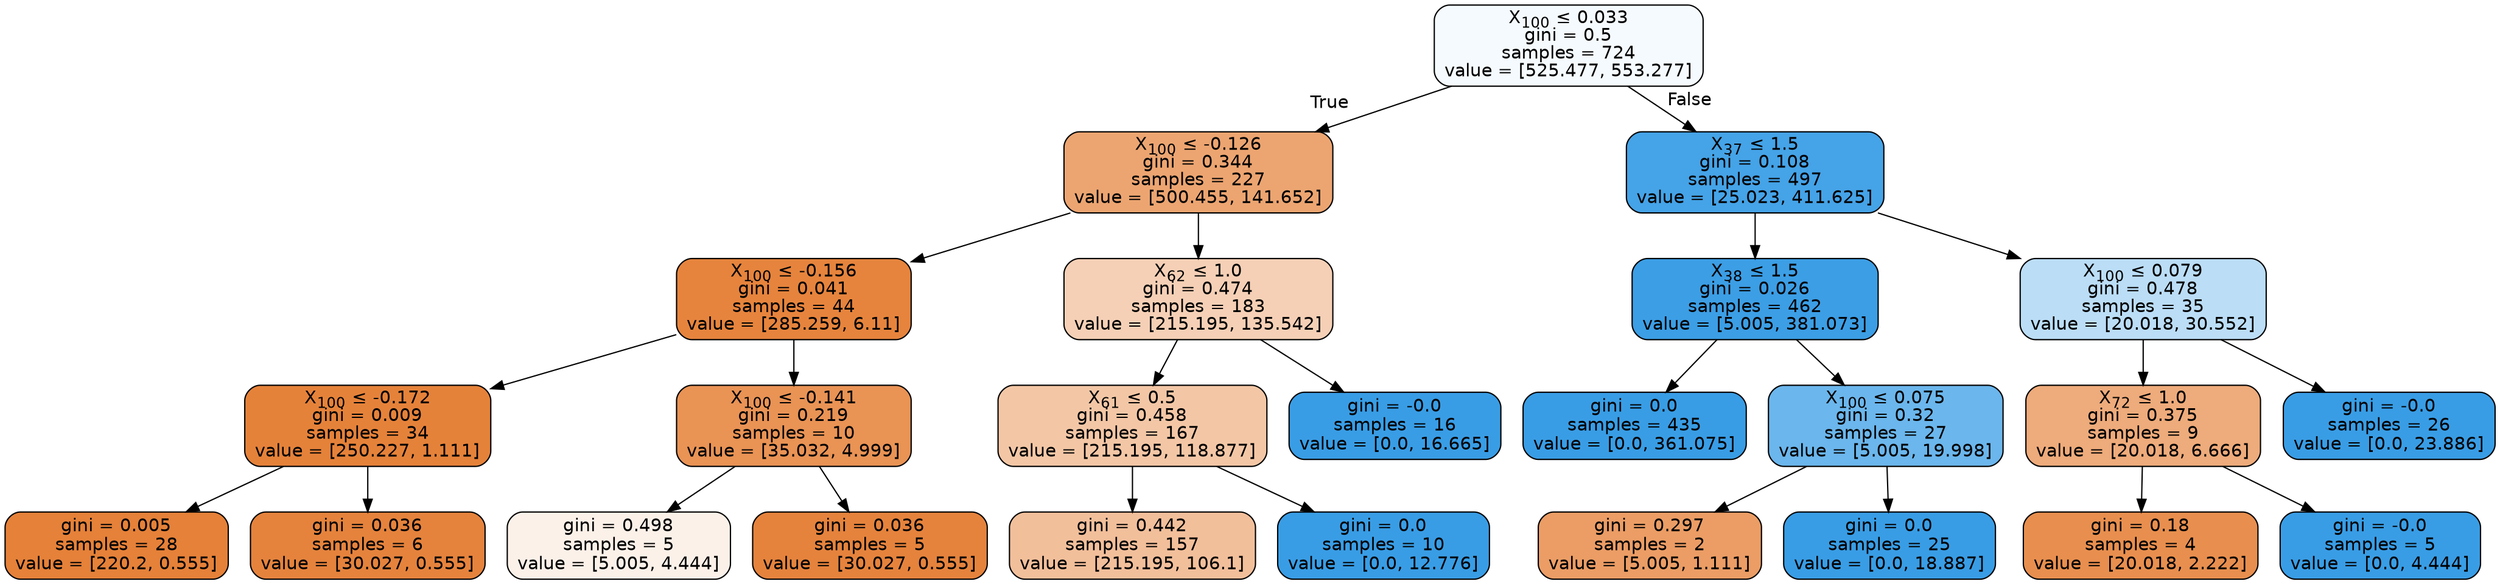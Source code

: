 digraph Tree {
node [shape=box, style="filled, rounded", color="black", fontname=helvetica] ;
edge [fontname=helvetica] ;
0 [label=<X<SUB>100</SUB> &le; 0.033<br/>gini = 0.5<br/>samples = 724<br/>value = [525.477, 553.277]>, fillcolor="#f5fafe"] ;
1 [label=<X<SUB>100</SUB> &le; -0.126<br/>gini = 0.344<br/>samples = 227<br/>value = [500.455, 141.652]>, fillcolor="#eca571"] ;
0 -> 1 [labeldistance=2.5, labelangle=45, headlabel="True"] ;
2 [label=<X<SUB>100</SUB> &le; -0.156<br/>gini = 0.041<br/>samples = 44<br/>value = [285.259, 6.11]>, fillcolor="#e6843d"] ;
1 -> 2 ;
3 [label=<X<SUB>100</SUB> &le; -0.172<br/>gini = 0.009<br/>samples = 34<br/>value = [250.227, 1.111]>, fillcolor="#e5823a"] ;
2 -> 3 ;
4 [label=<gini = 0.005<br/>samples = 28<br/>value = [220.2, 0.555]>, fillcolor="#e58139"] ;
3 -> 4 ;
5 [label=<gini = 0.036<br/>samples = 6<br/>value = [30.027, 0.555]>, fillcolor="#e5833d"] ;
3 -> 5 ;
6 [label=<X<SUB>100</SUB> &le; -0.141<br/>gini = 0.219<br/>samples = 10<br/>value = [35.032, 4.999]>, fillcolor="#e99355"] ;
2 -> 6 ;
7 [label=<gini = 0.498<br/>samples = 5<br/>value = [5.005, 4.444]>, fillcolor="#fcf1e9"] ;
6 -> 7 ;
8 [label=<gini = 0.036<br/>samples = 5<br/>value = [30.027, 0.555]>, fillcolor="#e5833d"] ;
6 -> 8 ;
9 [label=<X<SUB>62</SUB> &le; 1.0<br/>gini = 0.474<br/>samples = 183<br/>value = [215.195, 135.542]>, fillcolor="#f5d0b6"] ;
1 -> 9 ;
10 [label=<X<SUB>61</SUB> &le; 0.5<br/>gini = 0.458<br/>samples = 167<br/>value = [215.195, 118.877]>, fillcolor="#f3c7a6"] ;
9 -> 10 ;
11 [label=<gini = 0.442<br/>samples = 157<br/>value = [215.195, 106.1]>, fillcolor="#f2bf9b"] ;
10 -> 11 ;
12 [label=<gini = 0.0<br/>samples = 10<br/>value = [0.0, 12.776]>, fillcolor="#399de5"] ;
10 -> 12 ;
13 [label=<gini = -0.0<br/>samples = 16<br/>value = [0.0, 16.665]>, fillcolor="#399de5"] ;
9 -> 13 ;
14 [label=<X<SUB>37</SUB> &le; 1.5<br/>gini = 0.108<br/>samples = 497<br/>value = [25.023, 411.625]>, fillcolor="#45a3e7"] ;
0 -> 14 [labeldistance=2.5, labelangle=-45, headlabel="False"] ;
15 [label=<X<SUB>38</SUB> &le; 1.5<br/>gini = 0.026<br/>samples = 462<br/>value = [5.005, 381.073]>, fillcolor="#3c9ee5"] ;
14 -> 15 ;
16 [label=<gini = 0.0<br/>samples = 435<br/>value = [0.0, 361.075]>, fillcolor="#399de5"] ;
15 -> 16 ;
17 [label=<X<SUB>100</SUB> &le; 0.075<br/>gini = 0.32<br/>samples = 27<br/>value = [5.005, 19.998]>, fillcolor="#6bb6ec"] ;
15 -> 17 ;
18 [label=<gini = 0.297<br/>samples = 2<br/>value = [5.005, 1.111]>, fillcolor="#eb9d65"] ;
17 -> 18 ;
19 [label=<gini = 0.0<br/>samples = 25<br/>value = [0.0, 18.887]>, fillcolor="#399de5"] ;
17 -> 19 ;
20 [label=<X<SUB>100</SUB> &le; 0.079<br/>gini = 0.478<br/>samples = 35<br/>value = [20.018, 30.552]>, fillcolor="#bbddf6"] ;
14 -> 20 ;
21 [label=<X<SUB>72</SUB> &le; 1.0<br/>gini = 0.375<br/>samples = 9<br/>value = [20.018, 6.666]>, fillcolor="#eeab7b"] ;
20 -> 21 ;
22 [label=<gini = 0.18<br/>samples = 4<br/>value = [20.018, 2.222]>, fillcolor="#e88f4f"] ;
21 -> 22 ;
23 [label=<gini = -0.0<br/>samples = 5<br/>value = [0.0, 4.444]>, fillcolor="#399de5"] ;
21 -> 23 ;
24 [label=<gini = -0.0<br/>samples = 26<br/>value = [0.0, 23.886]>, fillcolor="#399de5"] ;
20 -> 24 ;
}
